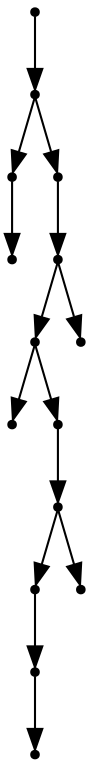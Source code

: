 digraph {
  14 [shape=point];
  13 [shape=point];
  1 [shape=point];
  0 [shape=point];
  12 [shape=point];
  11 [shape=point];
  9 [shape=point];
  2 [shape=point];
  8 [shape=point];
  7 [shape=point];
  5 [shape=point];
  4 [shape=point];
  3 [shape=point];
  6 [shape=point];
  10 [shape=point];
14 -> 13;
13 -> 1;
1 -> 0;
13 -> 12;
12 -> 11;
11 -> 9;
9 -> 2;
9 -> 8;
8 -> 7;
7 -> 5;
5 -> 4;
4 -> 3;
7 -> 6;
11 -> 10;
}
